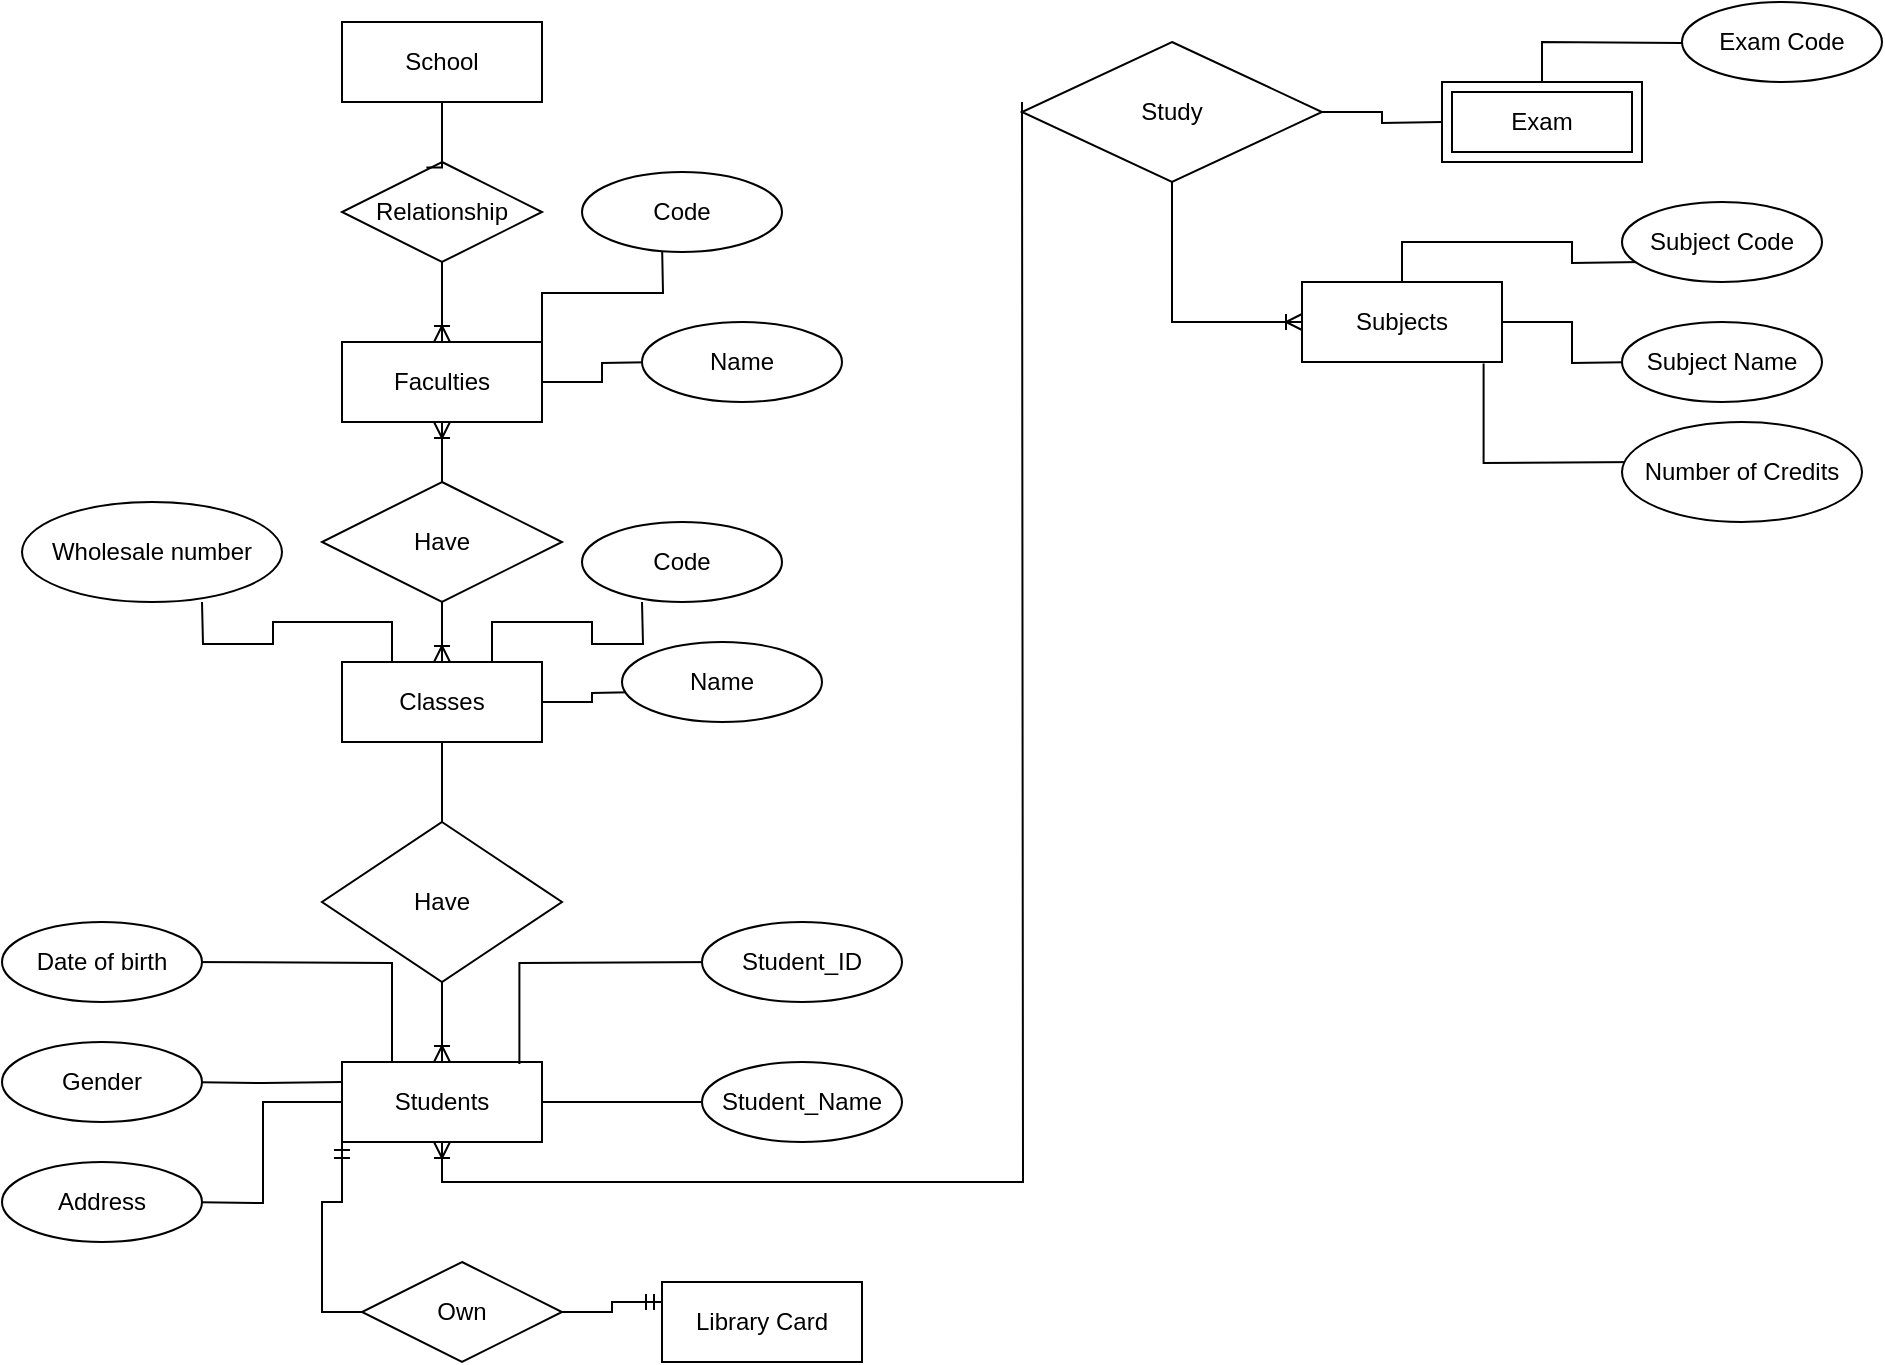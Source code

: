 <mxfile version="24.6.4" type="device">
  <diagram name="Page-1" id="e56a1550-8fbb-45ad-956c-1786394a9013">
    <mxGraphModel dx="1134" dy="714" grid="1" gridSize="10" guides="1" tooltips="1" connect="1" arrows="1" fold="1" page="1" pageScale="1" pageWidth="1100" pageHeight="850" background="none" math="0" shadow="0">
      <root>
        <mxCell id="0" />
        <mxCell id="1" parent="0" />
        <mxCell id="psU1kPeBrboTVq0_jrhc-1" value="School" style="whiteSpace=wrap;html=1;align=center;" parent="1" vertex="1">
          <mxGeometry x="320" y="80" width="100" height="40" as="geometry" />
        </mxCell>
        <mxCell id="psU1kPeBrboTVq0_jrhc-11" style="edgeStyle=orthogonalEdgeStyle;rounded=0;orthogonalLoop=1;jettySize=auto;html=1;exitX=1;exitY=0;exitDx=0;exitDy=0;entryX=0;entryY=0.5;entryDx=0;entryDy=0;endArrow=none;endFill=0;" parent="1" source="psU1kPeBrboTVq0_jrhc-2" edge="1">
          <mxGeometry relative="1" as="geometry">
            <mxPoint x="480" y="190" as="targetPoint" />
          </mxGeometry>
        </mxCell>
        <mxCell id="psU1kPeBrboTVq0_jrhc-12" style="edgeStyle=orthogonalEdgeStyle;rounded=0;orthogonalLoop=1;jettySize=auto;html=1;exitX=1;exitY=0.5;exitDx=0;exitDy=0;entryX=0;entryY=0.5;entryDx=0;entryDy=0;endArrow=none;endFill=0;" parent="1" source="psU1kPeBrboTVq0_jrhc-2" edge="1">
          <mxGeometry relative="1" as="geometry">
            <mxPoint x="480" y="250" as="targetPoint" />
          </mxGeometry>
        </mxCell>
        <mxCell id="psU1kPeBrboTVq0_jrhc-16" style="edgeStyle=orthogonalEdgeStyle;rounded=0;orthogonalLoop=1;jettySize=auto;html=1;exitX=0.5;exitY=1;exitDx=0;exitDy=0;entryX=0.5;entryY=0;entryDx=0;entryDy=0;endArrow=none;endFill=0;startArrow=ERoneToMany;startFill=0;" parent="1" source="psU1kPeBrboTVq0_jrhc-2" target="psU1kPeBrboTVq0_jrhc-15" edge="1">
          <mxGeometry relative="1" as="geometry" />
        </mxCell>
        <mxCell id="psU1kPeBrboTVq0_jrhc-2" value="Faculties" style="whiteSpace=wrap;html=1;align=center;" parent="1" vertex="1">
          <mxGeometry x="320" y="240" width="100" height="40" as="geometry" />
        </mxCell>
        <mxCell id="psU1kPeBrboTVq0_jrhc-7" style="edgeStyle=orthogonalEdgeStyle;rounded=0;orthogonalLoop=1;jettySize=auto;html=1;exitX=0.5;exitY=1;exitDx=0;exitDy=0;entryX=0.5;entryY=0;entryDx=0;entryDy=0;endArrow=ERoneToMany;endFill=0;" parent="1" source="psU1kPeBrboTVq0_jrhc-3" target="psU1kPeBrboTVq0_jrhc-2" edge="1">
          <mxGeometry relative="1" as="geometry" />
        </mxCell>
        <mxCell id="psU1kPeBrboTVq0_jrhc-3" value="Relationship" style="shape=rhombus;perimeter=rhombusPerimeter;whiteSpace=wrap;html=1;align=center;" parent="1" vertex="1">
          <mxGeometry x="320" y="150" width="100" height="50" as="geometry" />
        </mxCell>
        <mxCell id="psU1kPeBrboTVq0_jrhc-4" style="edgeStyle=orthogonalEdgeStyle;rounded=0;orthogonalLoop=1;jettySize=auto;html=1;exitX=0.5;exitY=1;exitDx=0;exitDy=0;entryX=0.422;entryY=0.056;entryDx=0;entryDy=0;entryPerimeter=0;endArrow=none;endFill=0;" parent="1" source="psU1kPeBrboTVq0_jrhc-1" target="psU1kPeBrboTVq0_jrhc-3" edge="1">
          <mxGeometry relative="1" as="geometry">
            <Array as="points">
              <mxPoint x="370" y="153" />
            </Array>
          </mxGeometry>
        </mxCell>
        <mxCell id="psU1kPeBrboTVq0_jrhc-17" style="edgeStyle=orthogonalEdgeStyle;rounded=0;orthogonalLoop=1;jettySize=auto;html=1;entryX=0.5;entryY=1;entryDx=0;entryDy=0;endArrow=none;endFill=0;startArrow=ERoneToMany;startFill=0;" parent="1" source="psU1kPeBrboTVq0_jrhc-14" target="psU1kPeBrboTVq0_jrhc-15" edge="1">
          <mxGeometry relative="1" as="geometry">
            <Array as="points">
              <mxPoint x="370" y="390" />
              <mxPoint x="370" y="390" />
            </Array>
          </mxGeometry>
        </mxCell>
        <mxCell id="psU1kPeBrboTVq0_jrhc-19" style="edgeStyle=orthogonalEdgeStyle;rounded=0;orthogonalLoop=1;jettySize=auto;html=1;exitX=0.75;exitY=0;exitDx=0;exitDy=0;entryX=0;entryY=0.5;entryDx=0;entryDy=0;endArrow=none;endFill=0;" parent="1" source="psU1kPeBrboTVq0_jrhc-14" edge="1">
          <mxGeometry relative="1" as="geometry">
            <mxPoint x="470" y="370" as="targetPoint" />
          </mxGeometry>
        </mxCell>
        <mxCell id="psU1kPeBrboTVq0_jrhc-21" style="edgeStyle=orthogonalEdgeStyle;rounded=0;orthogonalLoop=1;jettySize=auto;html=1;exitX=1;exitY=0.5;exitDx=0;exitDy=0;entryX=0;entryY=0.25;entryDx=0;entryDy=0;endArrow=none;endFill=0;" parent="1" source="psU1kPeBrboTVq0_jrhc-14" edge="1">
          <mxGeometry relative="1" as="geometry">
            <mxPoint x="470" y="415" as="targetPoint" />
          </mxGeometry>
        </mxCell>
        <mxCell id="psU1kPeBrboTVq0_jrhc-23" style="edgeStyle=orthogonalEdgeStyle;rounded=0;orthogonalLoop=1;jettySize=auto;html=1;exitX=0.25;exitY=0;exitDx=0;exitDy=0;entryX=1;entryY=0.25;entryDx=0;entryDy=0;endArrow=none;endFill=0;" parent="1" source="psU1kPeBrboTVq0_jrhc-14" edge="1">
          <mxGeometry relative="1" as="geometry">
            <mxPoint x="250" y="370" as="targetPoint" />
          </mxGeometry>
        </mxCell>
        <mxCell id="psU1kPeBrboTVq0_jrhc-25" style="edgeStyle=orthogonalEdgeStyle;rounded=0;orthogonalLoop=1;jettySize=auto;html=1;exitX=0.5;exitY=1;exitDx=0;exitDy=0;entryX=0.5;entryY=0;entryDx=0;entryDy=0;endArrow=none;endFill=0;" parent="1" source="psU1kPeBrboTVq0_jrhc-14" target="psU1kPeBrboTVq0_jrhc-24" edge="1">
          <mxGeometry relative="1" as="geometry" />
        </mxCell>
        <mxCell id="psU1kPeBrboTVq0_jrhc-14" value="Classes" style="whiteSpace=wrap;html=1;align=center;" parent="1" vertex="1">
          <mxGeometry x="320" y="400" width="100" height="40" as="geometry" />
        </mxCell>
        <mxCell id="psU1kPeBrboTVq0_jrhc-15" value="Have" style="shape=rhombus;perimeter=rhombusPerimeter;whiteSpace=wrap;html=1;align=center;" parent="1" vertex="1">
          <mxGeometry x="310" y="310" width="120" height="60" as="geometry" />
        </mxCell>
        <mxCell id="psU1kPeBrboTVq0_jrhc-27" style="edgeStyle=orthogonalEdgeStyle;rounded=0;orthogonalLoop=1;jettySize=auto;html=1;exitX=0.5;exitY=1;exitDx=0;exitDy=0;entryX=0.5;entryY=0;entryDx=0;entryDy=0;endArrow=ERoneToMany;endFill=0;" parent="1" source="psU1kPeBrboTVq0_jrhc-24" target="psU1kPeBrboTVq0_jrhc-26" edge="1">
          <mxGeometry relative="1" as="geometry" />
        </mxCell>
        <mxCell id="psU1kPeBrboTVq0_jrhc-24" value="Have" style="shape=rhombus;perimeter=rhombusPerimeter;whiteSpace=wrap;html=1;align=center;" parent="1" vertex="1">
          <mxGeometry x="310" y="480" width="120" height="80" as="geometry" />
        </mxCell>
        <mxCell id="psU1kPeBrboTVq0_jrhc-38" style="edgeStyle=orthogonalEdgeStyle;rounded=0;orthogonalLoop=1;jettySize=auto;html=1;exitX=1;exitY=0.5;exitDx=0;exitDy=0;entryX=0;entryY=0.75;entryDx=0;entryDy=0;endArrow=none;endFill=0;" parent="1" source="psU1kPeBrboTVq0_jrhc-26" edge="1">
          <mxGeometry relative="1" as="geometry">
            <mxPoint x="510" y="620" as="targetPoint" />
          </mxGeometry>
        </mxCell>
        <mxCell id="psU1kPeBrboTVq0_jrhc-39" style="edgeStyle=orthogonalEdgeStyle;rounded=0;orthogonalLoop=1;jettySize=auto;html=1;exitX=0.5;exitY=1;exitDx=0;exitDy=0;endArrow=none;endFill=0;startArrow=ERoneToMany;startFill=0;" parent="1" source="psU1kPeBrboTVq0_jrhc-26" edge="1">
          <mxGeometry relative="1" as="geometry">
            <mxPoint x="660" y="120" as="targetPoint" />
          </mxGeometry>
        </mxCell>
        <mxCell id="psU1kPeBrboTVq0_jrhc-56" style="edgeStyle=orthogonalEdgeStyle;rounded=0;orthogonalLoop=1;jettySize=auto;html=1;exitX=0;exitY=1;exitDx=0;exitDy=0;entryX=0;entryY=0.5;entryDx=0;entryDy=0;endArrow=none;endFill=0;startArrow=ERmandOne;startFill=0;" parent="1" source="psU1kPeBrboTVq0_jrhc-26" target="psU1kPeBrboTVq0_jrhc-54" edge="1">
          <mxGeometry relative="1" as="geometry" />
        </mxCell>
        <mxCell id="psU1kPeBrboTVq0_jrhc-26" value="Students" style="whiteSpace=wrap;html=1;align=center;" parent="1" vertex="1">
          <mxGeometry x="320" y="600" width="100" height="40" as="geometry" />
        </mxCell>
        <mxCell id="psU1kPeBrboTVq0_jrhc-34" style="edgeStyle=orthogonalEdgeStyle;rounded=0;orthogonalLoop=1;jettySize=auto;html=1;exitX=1;exitY=0.5;exitDx=0;exitDy=0;entryX=0.25;entryY=0;entryDx=0;entryDy=0;endArrow=none;endFill=0;" parent="1" target="psU1kPeBrboTVq0_jrhc-26" edge="1">
          <mxGeometry relative="1" as="geometry">
            <mxPoint x="240" y="550" as="sourcePoint" />
          </mxGeometry>
        </mxCell>
        <mxCell id="psU1kPeBrboTVq0_jrhc-35" style="edgeStyle=orthogonalEdgeStyle;rounded=0;orthogonalLoop=1;jettySize=auto;html=1;exitX=1;exitY=0.5;exitDx=0;exitDy=0;entryX=0;entryY=0.25;entryDx=0;entryDy=0;endArrow=none;endFill=0;" parent="1" target="psU1kPeBrboTVq0_jrhc-26" edge="1">
          <mxGeometry relative="1" as="geometry">
            <mxPoint x="240" y="610" as="sourcePoint" />
          </mxGeometry>
        </mxCell>
        <mxCell id="psU1kPeBrboTVq0_jrhc-36" style="edgeStyle=orthogonalEdgeStyle;rounded=0;orthogonalLoop=1;jettySize=auto;html=1;exitX=1;exitY=0.5;exitDx=0;exitDy=0;entryX=0;entryY=0.5;entryDx=0;entryDy=0;endArrow=none;endFill=0;" parent="1" target="psU1kPeBrboTVq0_jrhc-26" edge="1">
          <mxGeometry relative="1" as="geometry">
            <mxPoint x="240" y="670" as="sourcePoint" />
          </mxGeometry>
        </mxCell>
        <mxCell id="psU1kPeBrboTVq0_jrhc-37" style="edgeStyle=orthogonalEdgeStyle;rounded=0;orthogonalLoop=1;jettySize=auto;html=1;exitX=0;exitY=0.5;exitDx=0;exitDy=0;entryX=0.887;entryY=0.025;entryDx=0;entryDy=0;entryPerimeter=0;endArrow=none;endFill=0;" parent="1" target="psU1kPeBrboTVq0_jrhc-26" edge="1">
          <mxGeometry relative="1" as="geometry">
            <mxPoint x="510" y="550" as="sourcePoint" />
          </mxGeometry>
        </mxCell>
        <mxCell id="psU1kPeBrboTVq0_jrhc-42" style="edgeStyle=orthogonalEdgeStyle;rounded=0;orthogonalLoop=1;jettySize=auto;html=1;exitX=0.5;exitY=1;exitDx=0;exitDy=0;entryX=0;entryY=0.5;entryDx=0;entryDy=0;endArrow=ERoneToMany;endFill=0;" parent="1" source="psU1kPeBrboTVq0_jrhc-40" target="psU1kPeBrboTVq0_jrhc-41" edge="1">
          <mxGeometry relative="1" as="geometry" />
        </mxCell>
        <mxCell id="psU1kPeBrboTVq0_jrhc-44" style="edgeStyle=orthogonalEdgeStyle;rounded=0;orthogonalLoop=1;jettySize=auto;html=1;entryX=0;entryY=0.5;entryDx=0;entryDy=0;endArrow=none;endFill=0;" parent="1" source="psU1kPeBrboTVq0_jrhc-40" edge="1">
          <mxGeometry relative="1" as="geometry">
            <mxPoint x="870" y="130" as="targetPoint" />
          </mxGeometry>
        </mxCell>
        <mxCell id="psU1kPeBrboTVq0_jrhc-40" value="Study" style="shape=rhombus;perimeter=rhombusPerimeter;whiteSpace=wrap;html=1;align=center;" parent="1" vertex="1">
          <mxGeometry x="660" y="90" width="150" height="70" as="geometry" />
        </mxCell>
        <mxCell id="psU1kPeBrboTVq0_jrhc-51" style="edgeStyle=orthogonalEdgeStyle;rounded=0;orthogonalLoop=1;jettySize=auto;html=1;exitX=1;exitY=0.5;exitDx=0;exitDy=0;entryX=0;entryY=0.5;entryDx=0;entryDy=0;endArrow=none;endFill=0;" parent="1" source="psU1kPeBrboTVq0_jrhc-41" edge="1">
          <mxGeometry relative="1" as="geometry">
            <mxPoint x="970" y="250" as="targetPoint" />
          </mxGeometry>
        </mxCell>
        <mxCell id="psU1kPeBrboTVq0_jrhc-41" value="Subjects" style="whiteSpace=wrap;html=1;align=center;" parent="1" vertex="1">
          <mxGeometry x="800" y="210" width="100" height="40" as="geometry" />
        </mxCell>
        <mxCell id="psU1kPeBrboTVq0_jrhc-45" value="Exam" style="shape=ext;margin=3;double=1;whiteSpace=wrap;html=1;align=center;" parent="1" vertex="1">
          <mxGeometry x="870" y="110" width="100" height="40" as="geometry" />
        </mxCell>
        <mxCell id="psU1kPeBrboTVq0_jrhc-47" style="edgeStyle=orthogonalEdgeStyle;rounded=0;orthogonalLoop=1;jettySize=auto;html=1;exitX=0;exitY=0.5;exitDx=0;exitDy=0;entryX=0.5;entryY=0;entryDx=0;entryDy=0;endArrow=none;endFill=0;" parent="1" target="psU1kPeBrboTVq0_jrhc-45" edge="1">
          <mxGeometry relative="1" as="geometry">
            <mxPoint x="1010" y="90" as="sourcePoint" />
          </mxGeometry>
        </mxCell>
        <mxCell id="psU1kPeBrboTVq0_jrhc-49" style="edgeStyle=orthogonalEdgeStyle;rounded=0;orthogonalLoop=1;jettySize=auto;html=1;exitX=0;exitY=0.5;exitDx=0;exitDy=0;entryX=0.5;entryY=0;entryDx=0;entryDy=0;endArrow=none;endFill=0;" parent="1" target="psU1kPeBrboTVq0_jrhc-41" edge="1">
          <mxGeometry relative="1" as="geometry">
            <mxPoint x="970" y="200" as="sourcePoint" />
          </mxGeometry>
        </mxCell>
        <mxCell id="psU1kPeBrboTVq0_jrhc-53" style="edgeStyle=orthogonalEdgeStyle;rounded=0;orthogonalLoop=1;jettySize=auto;html=1;exitX=0;exitY=0.5;exitDx=0;exitDy=0;entryX=0.908;entryY=1.019;entryDx=0;entryDy=0;entryPerimeter=0;endArrow=none;endFill=0;" parent="1" target="psU1kPeBrboTVq0_jrhc-41" edge="1">
          <mxGeometry relative="1" as="geometry">
            <mxPoint x="970" y="300" as="sourcePoint" />
          </mxGeometry>
        </mxCell>
        <mxCell id="psU1kPeBrboTVq0_jrhc-58" style="edgeStyle=orthogonalEdgeStyle;rounded=0;orthogonalLoop=1;jettySize=auto;html=1;exitX=1;exitY=0.5;exitDx=0;exitDy=0;entryX=0;entryY=0.25;entryDx=0;entryDy=0;endArrow=ERmandOne;endFill=0;" parent="1" source="psU1kPeBrboTVq0_jrhc-54" target="psU1kPeBrboTVq0_jrhc-57" edge="1">
          <mxGeometry relative="1" as="geometry" />
        </mxCell>
        <mxCell id="psU1kPeBrboTVq0_jrhc-54" value="Own" style="shape=rhombus;perimeter=rhombusPerimeter;whiteSpace=wrap;html=1;align=center;" parent="1" vertex="1">
          <mxGeometry x="330" y="700" width="100" height="50" as="geometry" />
        </mxCell>
        <mxCell id="psU1kPeBrboTVq0_jrhc-57" value="Library Card" style="whiteSpace=wrap;html=1;align=center;" parent="1" vertex="1">
          <mxGeometry x="480" y="710" width="100" height="40" as="geometry" />
        </mxCell>
        <mxCell id="psU1kPeBrboTVq0_jrhc-59" value="Code" style="ellipse;whiteSpace=wrap;html=1;align=center;" parent="1" vertex="1">
          <mxGeometry x="440" y="155" width="100" height="40" as="geometry" />
        </mxCell>
        <mxCell id="psU1kPeBrboTVq0_jrhc-60" value="Name" style="ellipse;whiteSpace=wrap;html=1;align=center;" parent="1" vertex="1">
          <mxGeometry x="470" y="230" width="100" height="40" as="geometry" />
        </mxCell>
        <mxCell id="psU1kPeBrboTVq0_jrhc-61" value="Code" style="ellipse;whiteSpace=wrap;html=1;align=center;" parent="1" vertex="1">
          <mxGeometry x="440" y="330" width="100" height="40" as="geometry" />
        </mxCell>
        <mxCell id="psU1kPeBrboTVq0_jrhc-62" value="Name" style="ellipse;whiteSpace=wrap;html=1;align=center;" parent="1" vertex="1">
          <mxGeometry x="460" y="390" width="100" height="40" as="geometry" />
        </mxCell>
        <mxCell id="psU1kPeBrboTVq0_jrhc-63" value="Wholesale number" style="ellipse;whiteSpace=wrap;html=1;align=center;" parent="1" vertex="1">
          <mxGeometry x="160" y="320" width="130" height="50" as="geometry" />
        </mxCell>
        <mxCell id="psU1kPeBrboTVq0_jrhc-64" value="Student_ID" style="ellipse;whiteSpace=wrap;html=1;align=center;" parent="1" vertex="1">
          <mxGeometry x="500" y="530" width="100" height="40" as="geometry" />
        </mxCell>
        <mxCell id="psU1kPeBrboTVq0_jrhc-65" value="Student_Name" style="ellipse;whiteSpace=wrap;html=1;align=center;" parent="1" vertex="1">
          <mxGeometry x="500" y="600" width="100" height="40" as="geometry" />
        </mxCell>
        <mxCell id="psU1kPeBrboTVq0_jrhc-66" value="Date of birth" style="ellipse;whiteSpace=wrap;html=1;align=center;" parent="1" vertex="1">
          <mxGeometry x="150" y="530" width="100" height="40" as="geometry" />
        </mxCell>
        <mxCell id="psU1kPeBrboTVq0_jrhc-67" value="Gender" style="ellipse;whiteSpace=wrap;html=1;align=center;" parent="1" vertex="1">
          <mxGeometry x="150" y="590" width="100" height="40" as="geometry" />
        </mxCell>
        <mxCell id="psU1kPeBrboTVq0_jrhc-68" value="Address" style="ellipse;whiteSpace=wrap;html=1;align=center;" parent="1" vertex="1">
          <mxGeometry x="150" y="650" width="100" height="40" as="geometry" />
        </mxCell>
        <mxCell id="psU1kPeBrboTVq0_jrhc-70" value="Exam Code" style="ellipse;whiteSpace=wrap;html=1;align=center;" parent="1" vertex="1">
          <mxGeometry x="990" y="70" width="100" height="40" as="geometry" />
        </mxCell>
        <mxCell id="psU1kPeBrboTVq0_jrhc-71" value="Subject Code" style="ellipse;whiteSpace=wrap;html=1;align=center;" parent="1" vertex="1">
          <mxGeometry x="960" y="170" width="100" height="40" as="geometry" />
        </mxCell>
        <mxCell id="psU1kPeBrboTVq0_jrhc-72" value="Subject Name" style="ellipse;whiteSpace=wrap;html=1;align=center;" parent="1" vertex="1">
          <mxGeometry x="960" y="230" width="100" height="40" as="geometry" />
        </mxCell>
        <mxCell id="psU1kPeBrboTVq0_jrhc-73" value="Number of Credits" style="ellipse;whiteSpace=wrap;html=1;align=center;" parent="1" vertex="1">
          <mxGeometry x="960" y="280" width="120" height="50" as="geometry" />
        </mxCell>
      </root>
    </mxGraphModel>
  </diagram>
</mxfile>
